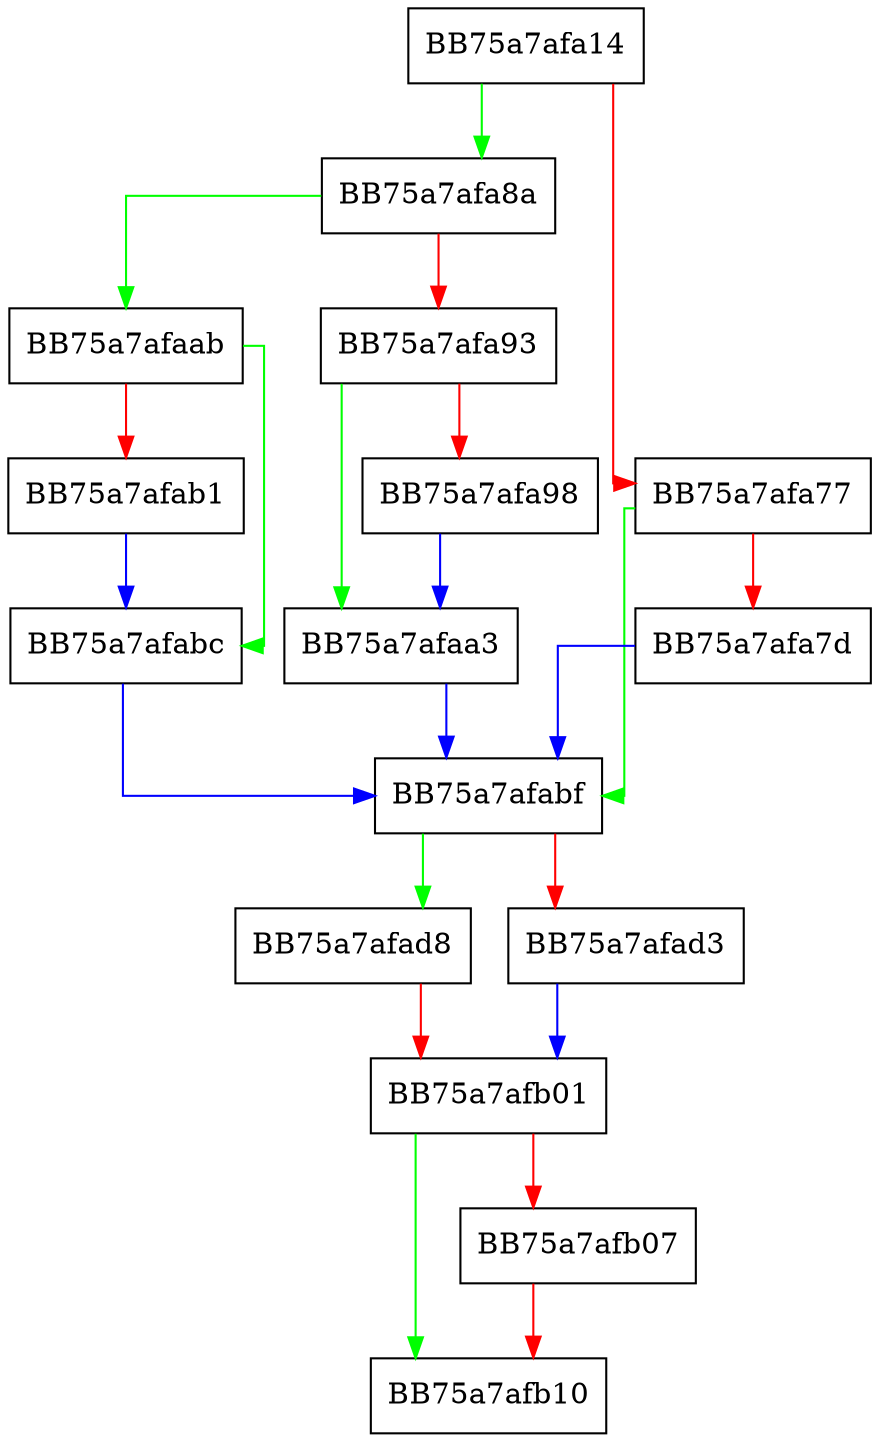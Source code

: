 digraph _sopen_nolock {
  node [shape="box"];
  graph [splines=ortho];
  BB75a7afa14 -> BB75a7afa8a [color="green"];
  BB75a7afa14 -> BB75a7afa77 [color="red"];
  BB75a7afa77 -> BB75a7afabf [color="green"];
  BB75a7afa77 -> BB75a7afa7d [color="red"];
  BB75a7afa7d -> BB75a7afabf [color="blue"];
  BB75a7afa8a -> BB75a7afaab [color="green"];
  BB75a7afa8a -> BB75a7afa93 [color="red"];
  BB75a7afa93 -> BB75a7afaa3 [color="green"];
  BB75a7afa93 -> BB75a7afa98 [color="red"];
  BB75a7afa98 -> BB75a7afaa3 [color="blue"];
  BB75a7afaa3 -> BB75a7afabf [color="blue"];
  BB75a7afaab -> BB75a7afabc [color="green"];
  BB75a7afaab -> BB75a7afab1 [color="red"];
  BB75a7afab1 -> BB75a7afabc [color="blue"];
  BB75a7afabc -> BB75a7afabf [color="blue"];
  BB75a7afabf -> BB75a7afad8 [color="green"];
  BB75a7afabf -> BB75a7afad3 [color="red"];
  BB75a7afad3 -> BB75a7afb01 [color="blue"];
  BB75a7afad8 -> BB75a7afb01 [color="red"];
  BB75a7afb01 -> BB75a7afb10 [color="green"];
  BB75a7afb01 -> BB75a7afb07 [color="red"];
  BB75a7afb07 -> BB75a7afb10 [color="red"];
}